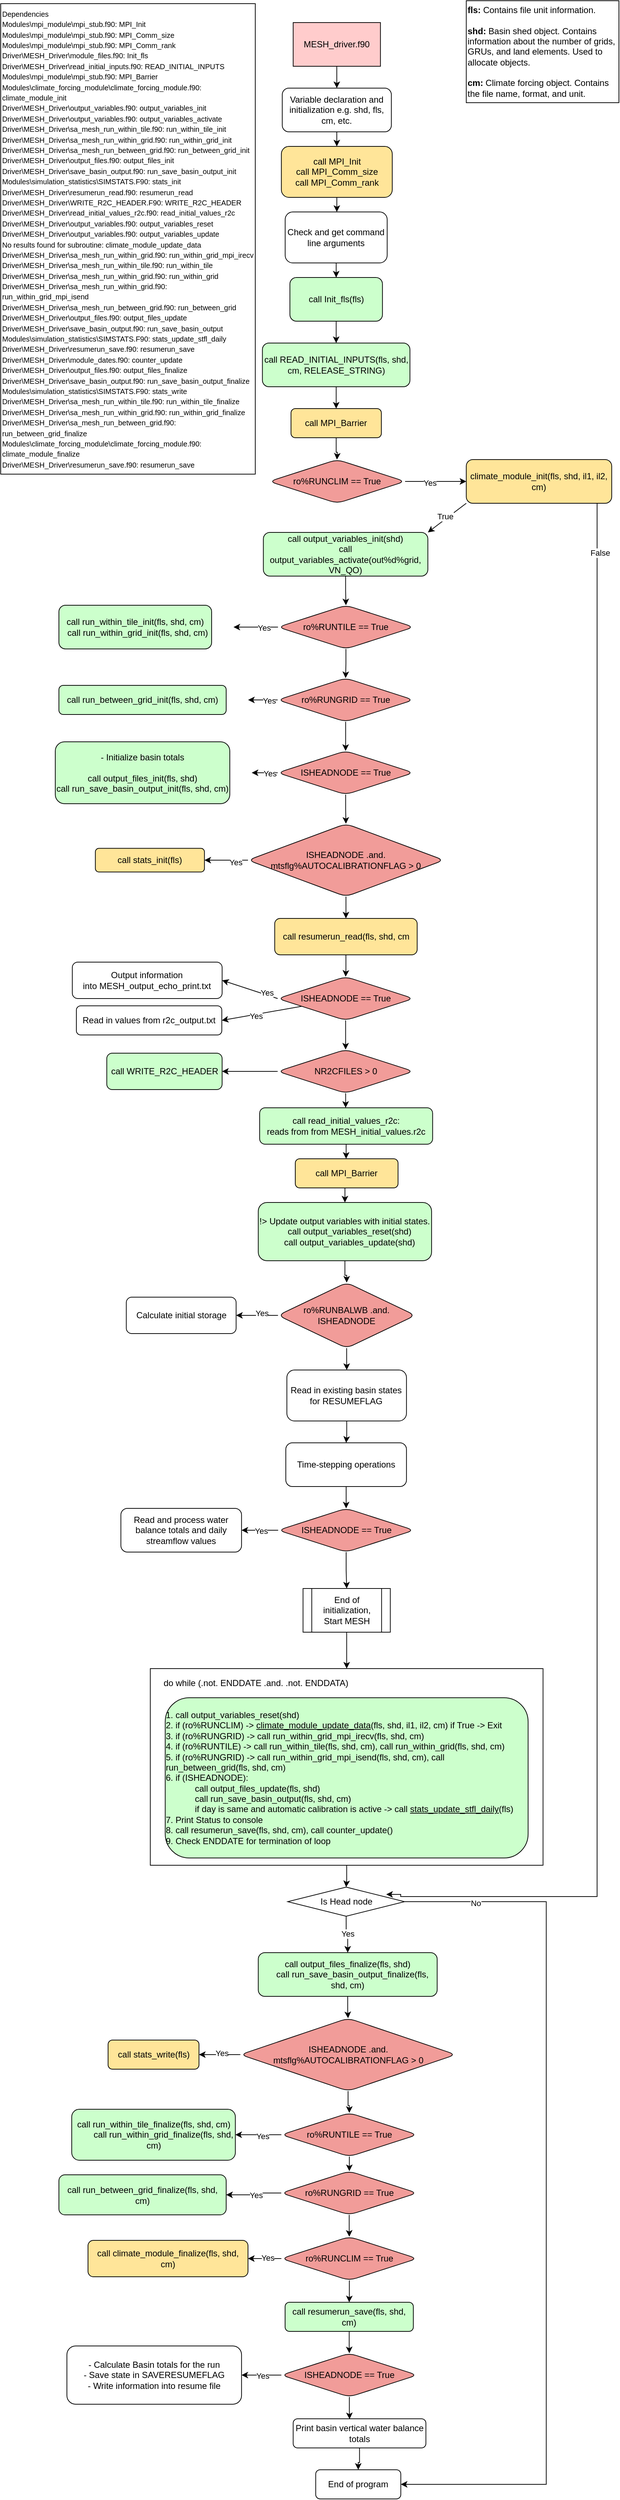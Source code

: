 <mxfile version="24.8.2">
  <diagram name="Page-1" id="9W-sOv-dYj6pa3i9w2rR">
    <mxGraphModel dx="1666" dy="749" grid="1" gridSize="10" guides="1" tooltips="1" connect="1" arrows="1" fold="1" page="1" pageScale="1" pageWidth="850" pageHeight="1100" math="0" shadow="0">
      <root>
        <mxCell id="0" />
        <mxCell id="1" parent="0" />
        <mxCell id="gUsLZl85WhMoBVwIoA4Z-2" value="" style="edgeStyle=orthogonalEdgeStyle;rounded=0;orthogonalLoop=1;jettySize=auto;html=1;" parent="1" source="18TPVLA24jC4sj1wfvUi-1" target="gUsLZl85WhMoBVwIoA4Z-1" edge="1">
          <mxGeometry relative="1" as="geometry" />
        </mxCell>
        <mxCell id="18TPVLA24jC4sj1wfvUi-1" value="MESH_driver.f90" style="rounded=0;whiteSpace=wrap;html=1;fillColor=#FFCCCC;" parent="1" vertex="1">
          <mxGeometry x="402.12" y="30" width="120" height="60" as="geometry" />
        </mxCell>
        <mxCell id="gUsLZl85WhMoBVwIoA4Z-5" value="" style="edgeStyle=orthogonalEdgeStyle;rounded=0;orthogonalLoop=1;jettySize=auto;html=1;" parent="1" source="gUsLZl85WhMoBVwIoA4Z-1" target="gUsLZl85WhMoBVwIoA4Z-4" edge="1">
          <mxGeometry relative="1" as="geometry" />
        </mxCell>
        <mxCell id="gUsLZl85WhMoBVwIoA4Z-1" value="Variable declaration and initialization e.g. shd, fls, cm, etc." style="whiteSpace=wrap;html=1;fillColor=#FFFFFF;rounded=1;" parent="1" vertex="1">
          <mxGeometry x="387.12" y="120" width="150" height="60" as="geometry" />
        </mxCell>
        <mxCell id="gUsLZl85WhMoBVwIoA4Z-7" value="" style="edgeStyle=orthogonalEdgeStyle;rounded=0;orthogonalLoop=1;jettySize=auto;html=1;" parent="1" source="gUsLZl85WhMoBVwIoA4Z-4" target="gUsLZl85WhMoBVwIoA4Z-6" edge="1">
          <mxGeometry relative="1" as="geometry" />
        </mxCell>
        <mxCell id="gUsLZl85WhMoBVwIoA4Z-4" value="call MPI_Init&lt;div&gt;call MPI_Comm_size&lt;br&gt;&lt;/div&gt;&lt;div&gt;call MPI_Comm_rank&lt;br&gt;&lt;/div&gt;" style="whiteSpace=wrap;html=1;fillColor=#FFE599;rounded=1;" parent="1" vertex="1">
          <mxGeometry x="385.87" y="200" width="152.5" height="70" as="geometry" />
        </mxCell>
        <mxCell id="gUsLZl85WhMoBVwIoA4Z-9" value="" style="edgeStyle=orthogonalEdgeStyle;rounded=0;orthogonalLoop=1;jettySize=auto;html=1;" parent="1" source="gUsLZl85WhMoBVwIoA4Z-6" target="gUsLZl85WhMoBVwIoA4Z-8" edge="1">
          <mxGeometry relative="1" as="geometry" />
        </mxCell>
        <mxCell id="gUsLZl85WhMoBVwIoA4Z-6" value="Check and get command line arguments" style="whiteSpace=wrap;html=1;fillColor=#FFFFFF;rounded=1;" parent="1" vertex="1">
          <mxGeometry x="391.12" y="290" width="140.25" height="70" as="geometry" />
        </mxCell>
        <mxCell id="gUsLZl85WhMoBVwIoA4Z-13" value="" style="edgeStyle=orthogonalEdgeStyle;rounded=0;orthogonalLoop=1;jettySize=auto;html=1;" parent="1" source="gUsLZl85WhMoBVwIoA4Z-8" target="gUsLZl85WhMoBVwIoA4Z-12" edge="1">
          <mxGeometry relative="1" as="geometry" />
        </mxCell>
        <mxCell id="gUsLZl85WhMoBVwIoA4Z-8" value="call Init_fls(fls)" style="whiteSpace=wrap;html=1;fillColor=#CCFFCC;rounded=1;" parent="1" vertex="1">
          <mxGeometry x="397.62" y="380" width="127.26" height="60" as="geometry" />
        </mxCell>
        <mxCell id="gUsLZl85WhMoBVwIoA4Z-15" value="" style="edgeStyle=orthogonalEdgeStyle;rounded=0;orthogonalLoop=1;jettySize=auto;html=1;" parent="1" source="gUsLZl85WhMoBVwIoA4Z-12" target="gUsLZl85WhMoBVwIoA4Z-14" edge="1">
          <mxGeometry relative="1" as="geometry" />
        </mxCell>
        <mxCell id="gUsLZl85WhMoBVwIoA4Z-12" value="call READ_INITIAL_INPUTS(fls, shd, cm, RELEASE_STRING)" style="whiteSpace=wrap;html=1;fillColor=#CCFFCC;rounded=1;" parent="1" vertex="1">
          <mxGeometry x="359.81" y="470" width="202.87" height="60" as="geometry" />
        </mxCell>
        <mxCell id="gUsLZl85WhMoBVwIoA4Z-17" value="" style="edgeStyle=orthogonalEdgeStyle;rounded=0;orthogonalLoop=1;jettySize=auto;html=1;" parent="1" source="gUsLZl85WhMoBVwIoA4Z-14" edge="1">
          <mxGeometry relative="1" as="geometry">
            <mxPoint x="462.296" y="630" as="targetPoint" />
          </mxGeometry>
        </mxCell>
        <mxCell id="gUsLZl85WhMoBVwIoA4Z-14" value="call MPI_Barrier" style="whiteSpace=wrap;html=1;fillColor=#FFE599;rounded=1;" parent="1" vertex="1">
          <mxGeometry x="399.13" y="560" width="124.25" height="40" as="geometry" />
        </mxCell>
        <mxCell id="gUsLZl85WhMoBVwIoA4Z-20" value="" style="edgeStyle=orthogonalEdgeStyle;rounded=0;orthogonalLoop=1;jettySize=auto;html=1;" parent="1" source="gUsLZl85WhMoBVwIoA4Z-18" target="gUsLZl85WhMoBVwIoA4Z-19" edge="1">
          <mxGeometry relative="1" as="geometry" />
        </mxCell>
        <mxCell id="gUsLZl85WhMoBVwIoA4Z-24" value="Yes" style="edgeLabel;html=1;align=center;verticalAlign=middle;resizable=0;points=[];" parent="gUsLZl85WhMoBVwIoA4Z-20" vertex="1" connectable="0">
          <mxGeometry x="-0.206" y="-2" relative="1" as="geometry">
            <mxPoint as="offset" />
          </mxGeometry>
        </mxCell>
        <mxCell id="gUsLZl85WhMoBVwIoA4Z-18" value="&lt;div&gt;ro%RUNCLIM == True&lt;/div&gt;" style="rhombus;whiteSpace=wrap;html=1;rounded=1;fillColor=#F19C99;" parent="1" vertex="1">
          <mxGeometry x="369.12" y="630" width="186.89" height="60" as="geometry" />
        </mxCell>
        <mxCell id="gUsLZl85WhMoBVwIoA4Z-22" value="" style="edgeStyle=orthogonalEdgeStyle;rounded=0;orthogonalLoop=1;jettySize=auto;html=1;entryX=0.843;entryY=0.25;entryDx=0;entryDy=0;entryPerimeter=0;" parent="1" source="gUsLZl85WhMoBVwIoA4Z-19" target="n7py1N7x749pqMvnT7BP-1" edge="1">
          <mxGeometry relative="1" as="geometry">
            <mxPoint x="553.12" y="2602.5" as="targetPoint" />
            <Array as="points">
              <mxPoint x="820" y="2603" />
              <mxPoint x="550" y="2603" />
              <mxPoint x="550" y="2600" />
            </Array>
          </mxGeometry>
        </mxCell>
        <mxCell id="gUsLZl85WhMoBVwIoA4Z-138" value="False" style="edgeLabel;html=1;align=center;verticalAlign=middle;resizable=0;points=[];" parent="gUsLZl85WhMoBVwIoA4Z-22" vertex="1" connectable="0">
          <mxGeometry x="-0.939" y="4" relative="1" as="geometry">
            <mxPoint as="offset" />
          </mxGeometry>
        </mxCell>
        <mxCell id="gUsLZl85WhMoBVwIoA4Z-25" style="rounded=0;orthogonalLoop=1;jettySize=auto;html=1;exitX=0;exitY=1;exitDx=0;exitDy=0;entryX=1;entryY=0;entryDx=0;entryDy=0;" parent="1" source="gUsLZl85WhMoBVwIoA4Z-19" target="gUsLZl85WhMoBVwIoA4Z-26" edge="1">
          <mxGeometry relative="1" as="geometry">
            <mxPoint x="530.12" y="770" as="targetPoint" />
          </mxGeometry>
        </mxCell>
        <mxCell id="gUsLZl85WhMoBVwIoA4Z-28" value="True" style="edgeLabel;html=1;align=center;verticalAlign=middle;resizable=0;points=[];" parent="gUsLZl85WhMoBVwIoA4Z-25" vertex="1" connectable="0">
          <mxGeometry x="0.032" y="-4" relative="1" as="geometry">
            <mxPoint as="offset" />
          </mxGeometry>
        </mxCell>
        <mxCell id="gUsLZl85WhMoBVwIoA4Z-19" value="climate_module_init(fls, shd, il1, il2, cm)" style="whiteSpace=wrap;html=1;fillColor=#FFE599;rounded=1;" parent="1" vertex="1">
          <mxGeometry x="640.13" y="630" width="199.99" height="60" as="geometry" />
        </mxCell>
        <mxCell id="gUsLZl85WhMoBVwIoA4Z-31" style="edgeStyle=orthogonalEdgeStyle;rounded=0;orthogonalLoop=1;jettySize=auto;html=1;entryX=0.5;entryY=0;entryDx=0;entryDy=0;" parent="1" source="gUsLZl85WhMoBVwIoA4Z-26" target="gUsLZl85WhMoBVwIoA4Z-30" edge="1">
          <mxGeometry relative="1" as="geometry" />
        </mxCell>
        <mxCell id="gUsLZl85WhMoBVwIoA4Z-26" value="call output_variables_init(shd)&lt;div&gt;call output_variables_activate(out%d%grid, VN_QO)&lt;br&gt;&lt;/div&gt;" style="whiteSpace=wrap;html=1;fillColor=#CCFFCC;rounded=1;" parent="1" vertex="1">
          <mxGeometry x="361.12" y="730" width="226.19" height="60" as="geometry" />
        </mxCell>
        <mxCell id="gUsLZl85WhMoBVwIoA4Z-33" value="" style="edgeStyle=orthogonalEdgeStyle;rounded=0;orthogonalLoop=1;jettySize=auto;html=1;" parent="1" source="gUsLZl85WhMoBVwIoA4Z-30" edge="1">
          <mxGeometry relative="1" as="geometry">
            <mxPoint x="320.12" y="860" as="targetPoint" />
          </mxGeometry>
        </mxCell>
        <mxCell id="gUsLZl85WhMoBVwIoA4Z-34" value="Yes" style="edgeLabel;html=1;align=center;verticalAlign=middle;resizable=0;points=[];" parent="gUsLZl85WhMoBVwIoA4Z-33" vertex="1" connectable="0">
          <mxGeometry x="-0.382" y="1" relative="1" as="geometry">
            <mxPoint as="offset" />
          </mxGeometry>
        </mxCell>
        <mxCell id="gUsLZl85WhMoBVwIoA4Z-38" style="edgeStyle=orthogonalEdgeStyle;rounded=0;orthogonalLoop=1;jettySize=auto;html=1;entryX=0.5;entryY=0;entryDx=0;entryDy=0;" parent="1" source="gUsLZl85WhMoBVwIoA4Z-30" target="gUsLZl85WhMoBVwIoA4Z-37" edge="1">
          <mxGeometry relative="1" as="geometry" />
        </mxCell>
        <mxCell id="gUsLZl85WhMoBVwIoA4Z-30" value="&lt;div&gt;ro%RUNTILE == True&lt;/div&gt;" style="rhombus;whiteSpace=wrap;html=1;rounded=1;fillColor=#F19C99;" parent="1" vertex="1">
          <mxGeometry x="381.23" y="830" width="186.89" height="60" as="geometry" />
        </mxCell>
        <mxCell id="gUsLZl85WhMoBVwIoA4Z-32" value="&lt;div&gt;call run_within_tile_init(fls, shd, cm)&lt;/div&gt;&lt;div&gt;&amp;nbsp; call run_within_grid_init(fls, shd, cm)&lt;/div&gt;" style="whiteSpace=wrap;html=1;fillColor=#CCFFCC;rounded=1;" parent="1" vertex="1">
          <mxGeometry x="80" y="830" width="210" height="60" as="geometry" />
        </mxCell>
        <mxCell id="gUsLZl85WhMoBVwIoA4Z-45" style="edgeStyle=orthogonalEdgeStyle;rounded=0;orthogonalLoop=1;jettySize=auto;html=1;entryX=0.5;entryY=0;entryDx=0;entryDy=0;" parent="1" source="gUsLZl85WhMoBVwIoA4Z-37" target="gUsLZl85WhMoBVwIoA4Z-44" edge="1">
          <mxGeometry relative="1" as="geometry" />
        </mxCell>
        <mxCell id="gUsLZl85WhMoBVwIoA4Z-37" value="&lt;div&gt;ro%RUNGRID == True&lt;/div&gt;" style="rhombus;whiteSpace=wrap;html=1;rounded=1;fillColor=#F19C99;" parent="1" vertex="1">
          <mxGeometry x="380.77" y="930" width="186.89" height="60" as="geometry" />
        </mxCell>
        <mxCell id="gUsLZl85WhMoBVwIoA4Z-39" value="" style="edgeStyle=orthogonalEdgeStyle;rounded=0;orthogonalLoop=1;jettySize=auto;html=1;exitX=0;exitY=0.5;exitDx=0;exitDy=0;" parent="1" source="gUsLZl85WhMoBVwIoA4Z-37" edge="1">
          <mxGeometry relative="1" as="geometry">
            <mxPoint x="391.12" y="870" as="sourcePoint" />
            <mxPoint x="340.12" y="960" as="targetPoint" />
          </mxGeometry>
        </mxCell>
        <mxCell id="gUsLZl85WhMoBVwIoA4Z-40" value="Yes" style="edgeLabel;html=1;align=center;verticalAlign=middle;resizable=0;points=[];" parent="gUsLZl85WhMoBVwIoA4Z-39" vertex="1" connectable="0">
          <mxGeometry x="-0.382" y="1" relative="1" as="geometry">
            <mxPoint as="offset" />
          </mxGeometry>
        </mxCell>
        <mxCell id="gUsLZl85WhMoBVwIoA4Z-41" value="call run_between_grid_init(fls, shd, cm)" style="whiteSpace=wrap;html=1;fillColor=#CCFFCC;rounded=1;" parent="1" vertex="1">
          <mxGeometry x="80" y="940" width="230" height="40" as="geometry" />
        </mxCell>
        <mxCell id="gUsLZl85WhMoBVwIoA4Z-50" style="edgeStyle=orthogonalEdgeStyle;rounded=0;orthogonalLoop=1;jettySize=auto;html=1;entryX=0.5;entryY=0;entryDx=0;entryDy=0;" parent="1" source="gUsLZl85WhMoBVwIoA4Z-44" target="gUsLZl85WhMoBVwIoA4Z-49" edge="1">
          <mxGeometry relative="1" as="geometry" />
        </mxCell>
        <mxCell id="gUsLZl85WhMoBVwIoA4Z-44" value="&lt;div&gt;ISHEADNODE == True&lt;/div&gt;" style="rhombus;whiteSpace=wrap;html=1;rounded=1;fillColor=#F19C99;" parent="1" vertex="1">
          <mxGeometry x="380.77" y="1030" width="186.89" height="60" as="geometry" />
        </mxCell>
        <mxCell id="gUsLZl85WhMoBVwIoA4Z-46" value="-&amp;nbsp;Initialize basin totals&lt;div&gt;&lt;br&gt;&lt;/div&gt;&lt;div&gt;&lt;div&gt;call output_files_init(fls, shd)&lt;/div&gt;&lt;div&gt;&lt;span style=&quot;background-color: initial;&quot;&gt;call run_save_basin_output_init(fls, shd, cm)&lt;/span&gt;&lt;/div&gt;&lt;/div&gt;" style="whiteSpace=wrap;html=1;fillColor=#CCFFCC;rounded=1;" parent="1" vertex="1">
          <mxGeometry x="75" y="1017.5" width="240" height="85" as="geometry" />
        </mxCell>
        <mxCell id="gUsLZl85WhMoBVwIoA4Z-47" value="" style="edgeStyle=orthogonalEdgeStyle;rounded=0;orthogonalLoop=1;jettySize=auto;html=1;exitX=0;exitY=0.5;exitDx=0;exitDy=0;entryX=1;entryY=0.5;entryDx=0;entryDy=0;" parent="1" source="gUsLZl85WhMoBVwIoA4Z-44" edge="1">
          <mxGeometry relative="1" as="geometry">
            <mxPoint x="391.12" y="970" as="sourcePoint" />
            <mxPoint x="345.12" y="1060" as="targetPoint" />
          </mxGeometry>
        </mxCell>
        <mxCell id="gUsLZl85WhMoBVwIoA4Z-48" value="Yes" style="edgeLabel;html=1;align=center;verticalAlign=middle;resizable=0;points=[];" parent="gUsLZl85WhMoBVwIoA4Z-47" vertex="1" connectable="0">
          <mxGeometry x="-0.382" y="1" relative="1" as="geometry">
            <mxPoint as="offset" />
          </mxGeometry>
        </mxCell>
        <mxCell id="gUsLZl85WhMoBVwIoA4Z-54" style="edgeStyle=orthogonalEdgeStyle;rounded=0;orthogonalLoop=1;jettySize=auto;html=1;entryX=1;entryY=0.5;entryDx=0;entryDy=0;" parent="1" source="gUsLZl85WhMoBVwIoA4Z-49" target="gUsLZl85WhMoBVwIoA4Z-52" edge="1">
          <mxGeometry relative="1" as="geometry" />
        </mxCell>
        <mxCell id="gUsLZl85WhMoBVwIoA4Z-55" value="Yes" style="edgeLabel;html=1;align=center;verticalAlign=middle;resizable=0;points=[];" parent="gUsLZl85WhMoBVwIoA4Z-54" vertex="1" connectable="0">
          <mxGeometry x="-0.436" y="3" relative="1" as="geometry">
            <mxPoint as="offset" />
          </mxGeometry>
        </mxCell>
        <mxCell id="gUsLZl85WhMoBVwIoA4Z-57" value="" style="edgeStyle=orthogonalEdgeStyle;rounded=0;orthogonalLoop=1;jettySize=auto;html=1;" parent="1" source="gUsLZl85WhMoBVwIoA4Z-49" target="gUsLZl85WhMoBVwIoA4Z-56" edge="1">
          <mxGeometry relative="1" as="geometry">
            <mxPoint x="486.957" y="1259.996" as="sourcePoint" />
          </mxGeometry>
        </mxCell>
        <mxCell id="gUsLZl85WhMoBVwIoA4Z-49" value="&lt;div&gt;ISHEADNODE .and. mtsflg%AUTOCALIBRATIONFLAG &amp;gt; 0&lt;/div&gt;" style="rhombus;whiteSpace=wrap;html=1;rounded=1;fillColor=#F19C99;" parent="1" vertex="1">
          <mxGeometry x="340" y="1130" width="269.35" height="100" as="geometry" />
        </mxCell>
        <mxCell id="gUsLZl85WhMoBVwIoA4Z-52" value="call stats_init(fls)" style="whiteSpace=wrap;html=1;fillColor=#FFE599;rounded=1;" parent="1" vertex="1">
          <mxGeometry x="130.12" y="1163.75" width="150" height="32.5" as="geometry" />
        </mxCell>
        <mxCell id="gUsLZl85WhMoBVwIoA4Z-61" style="edgeStyle=orthogonalEdgeStyle;rounded=0;orthogonalLoop=1;jettySize=auto;html=1;" parent="1" source="gUsLZl85WhMoBVwIoA4Z-56" target="gUsLZl85WhMoBVwIoA4Z-60" edge="1">
          <mxGeometry relative="1" as="geometry" />
        </mxCell>
        <mxCell id="gUsLZl85WhMoBVwIoA4Z-56" value="call resumerun_read(fls, shd, cm" style="whiteSpace=wrap;html=1;fillColor=#FFE599;rounded=1;" parent="1" vertex="1">
          <mxGeometry x="376.72" y="1260" width="195.91" height="50" as="geometry" />
        </mxCell>
        <mxCell id="gUsLZl85WhMoBVwIoA4Z-58" value="Output information into&amp;nbsp;MESH_output_echo_print.txt" style="whiteSpace=wrap;html=1;fillColor=#FFFFFF;rounded=1;" parent="1" vertex="1">
          <mxGeometry x="98.42" y="1320" width="206" height="50" as="geometry" />
        </mxCell>
        <mxCell id="gUsLZl85WhMoBVwIoA4Z-62" style="rounded=0;orthogonalLoop=1;jettySize=auto;html=1;exitX=0;exitY=0.5;exitDx=0;exitDy=0;entryX=1;entryY=0.5;entryDx=0;entryDy=0;" parent="1" source="gUsLZl85WhMoBVwIoA4Z-60" target="gUsLZl85WhMoBVwIoA4Z-58" edge="1">
          <mxGeometry relative="1" as="geometry">
            <mxPoint x="311.12" y="1355.88" as="targetPoint" />
          </mxGeometry>
        </mxCell>
        <mxCell id="u-flpIWUpxLz1rZG0Yce-4" value="Yes" style="edgeLabel;html=1;align=center;verticalAlign=middle;resizable=0;points=[];" parent="gUsLZl85WhMoBVwIoA4Z-62" vertex="1" connectable="0">
          <mxGeometry x="-0.589" y="-3" relative="1" as="geometry">
            <mxPoint as="offset" />
          </mxGeometry>
        </mxCell>
        <mxCell id="gUsLZl85WhMoBVwIoA4Z-65" style="rounded=0;orthogonalLoop=1;jettySize=auto;html=1;entryX=1;entryY=0.5;entryDx=0;entryDy=0;" parent="1" source="gUsLZl85WhMoBVwIoA4Z-60" target="gUsLZl85WhMoBVwIoA4Z-63" edge="1">
          <mxGeometry relative="1" as="geometry">
            <mxPoint x="310.12" y="1400" as="targetPoint" />
          </mxGeometry>
        </mxCell>
        <mxCell id="u-flpIWUpxLz1rZG0Yce-3" value="Yes" style="edgeLabel;html=1;align=center;verticalAlign=middle;resizable=0;points=[];" parent="gUsLZl85WhMoBVwIoA4Z-65" vertex="1" connectable="0">
          <mxGeometry x="0.152" y="2" relative="1" as="geometry">
            <mxPoint as="offset" />
          </mxGeometry>
        </mxCell>
        <mxCell id="gUsLZl85WhMoBVwIoA4Z-68" value="" style="edgeStyle=orthogonalEdgeStyle;rounded=0;orthogonalLoop=1;jettySize=auto;html=1;" parent="1" source="gUsLZl85WhMoBVwIoA4Z-60" target="gUsLZl85WhMoBVwIoA4Z-67" edge="1">
          <mxGeometry relative="1" as="geometry" />
        </mxCell>
        <mxCell id="gUsLZl85WhMoBVwIoA4Z-60" value="&lt;div&gt;ISHEADNODE == True&lt;/div&gt;" style="rhombus;whiteSpace=wrap;html=1;rounded=1;fillColor=#F19C99;" parent="1" vertex="1">
          <mxGeometry x="380.77" y="1340" width="186.89" height="60" as="geometry" />
        </mxCell>
        <mxCell id="gUsLZl85WhMoBVwIoA4Z-63" value="Read in values from r2c_output.txt" style="whiteSpace=wrap;html=1;fillColor=#FFFFFF;rounded=1;" parent="1" vertex="1">
          <mxGeometry x="104" y="1380" width="200" height="40" as="geometry" />
        </mxCell>
        <mxCell id="gUsLZl85WhMoBVwIoA4Z-70" value="" style="edgeStyle=orthogonalEdgeStyle;rounded=0;orthogonalLoop=1;jettySize=auto;html=1;" parent="1" source="gUsLZl85WhMoBVwIoA4Z-67" target="gUsLZl85WhMoBVwIoA4Z-69" edge="1">
          <mxGeometry relative="1" as="geometry" />
        </mxCell>
        <mxCell id="gUsLZl85WhMoBVwIoA4Z-72" value="" style="edgeStyle=orthogonalEdgeStyle;rounded=0;orthogonalLoop=1;jettySize=auto;html=1;" parent="1" source="gUsLZl85WhMoBVwIoA4Z-67" target="gUsLZl85WhMoBVwIoA4Z-71" edge="1">
          <mxGeometry relative="1" as="geometry" />
        </mxCell>
        <mxCell id="gUsLZl85WhMoBVwIoA4Z-67" value="&lt;div&gt;NR2CFILES &amp;gt; 0&lt;/div&gt;" style="rhombus;whiteSpace=wrap;html=1;rounded=1;fillColor=#F19C99;" parent="1" vertex="1">
          <mxGeometry x="380.77" y="1440" width="186.89" height="60" as="geometry" />
        </mxCell>
        <mxCell id="gUsLZl85WhMoBVwIoA4Z-69" value="call WRITE_R2C_HEADER" style="whiteSpace=wrap;html=1;fillColor=#CCFFCC;rounded=1;" parent="1" vertex="1">
          <mxGeometry x="145.82" y="1445" width="158.6" height="50" as="geometry" />
        </mxCell>
        <mxCell id="pa1D5qOyX0WjgCxCnoP0-2" style="edgeStyle=orthogonalEdgeStyle;rounded=0;orthogonalLoop=1;jettySize=auto;html=1;exitX=0.5;exitY=1;exitDx=0;exitDy=0;" parent="1" source="gUsLZl85WhMoBVwIoA4Z-71" target="pa1D5qOyX0WjgCxCnoP0-1" edge="1">
          <mxGeometry relative="1" as="geometry" />
        </mxCell>
        <mxCell id="gUsLZl85WhMoBVwIoA4Z-71" value="call read_initial_values_r2c:&lt;br&gt;reads from from&amp;nbsp;MESH_initial_values.r2c" style="whiteSpace=wrap;html=1;fillColor=#CCFFCC;rounded=1;" parent="1" vertex="1">
          <mxGeometry x="356.02" y="1520" width="237.85" height="50" as="geometry" />
        </mxCell>
        <mxCell id="gUsLZl85WhMoBVwIoA4Z-76" style="edgeStyle=orthogonalEdgeStyle;rounded=0;orthogonalLoop=1;jettySize=auto;html=1;entryX=0.5;entryY=0;entryDx=0;entryDy=0;" parent="1" source="gUsLZl85WhMoBVwIoA4Z-73" target="gUsLZl85WhMoBVwIoA4Z-75" edge="1">
          <mxGeometry relative="1" as="geometry" />
        </mxCell>
        <mxCell id="gUsLZl85WhMoBVwIoA4Z-73" value="&lt;div&gt;!&amp;gt; Update output variables with initial states.&lt;/div&gt;&lt;div&gt;&amp;nbsp; &amp;nbsp; call output_variables_reset(shd)&lt;/div&gt;&lt;div&gt;&amp;nbsp; &amp;nbsp; call output_variables_update(shd)&lt;/div&gt;" style="whiteSpace=wrap;html=1;fillColor=#CCFFCC;rounded=1;" parent="1" vertex="1">
          <mxGeometry x="354.12" y="1650" width="238.3" height="80" as="geometry" />
        </mxCell>
        <mxCell id="gUsLZl85WhMoBVwIoA4Z-78" style="edgeStyle=orthogonalEdgeStyle;rounded=0;orthogonalLoop=1;jettySize=auto;html=1;entryX=1;entryY=0.5;entryDx=0;entryDy=0;" parent="1" source="gUsLZl85WhMoBVwIoA4Z-75" target="gUsLZl85WhMoBVwIoA4Z-77" edge="1">
          <mxGeometry relative="1" as="geometry" />
        </mxCell>
        <mxCell id="u-flpIWUpxLz1rZG0Yce-5" value="Yes" style="edgeLabel;html=1;align=center;verticalAlign=middle;resizable=0;points=[];" parent="gUsLZl85WhMoBVwIoA4Z-78" vertex="1" connectable="0">
          <mxGeometry x="-0.228" y="-3" relative="1" as="geometry">
            <mxPoint as="offset" />
          </mxGeometry>
        </mxCell>
        <mxCell id="gUsLZl85WhMoBVwIoA4Z-80" value="" style="edgeStyle=orthogonalEdgeStyle;rounded=0;orthogonalLoop=1;jettySize=auto;html=1;" parent="1" source="gUsLZl85WhMoBVwIoA4Z-75" target="gUsLZl85WhMoBVwIoA4Z-79" edge="1">
          <mxGeometry relative="1" as="geometry" />
        </mxCell>
        <mxCell id="gUsLZl85WhMoBVwIoA4Z-75" value="&lt;div&gt;ro%RUNBALWB .and. ISHEADNODE&lt;/div&gt;" style="rhombus;whiteSpace=wrap;html=1;rounded=1;fillColor=#F19C99;" parent="1" vertex="1">
          <mxGeometry x="381.23" y="1760" width="188.89" height="90" as="geometry" />
        </mxCell>
        <mxCell id="gUsLZl85WhMoBVwIoA4Z-77" value="Calculate initial storage" style="whiteSpace=wrap;html=1;fillColor=#FFFFFF;rounded=1;" parent="1" vertex="1">
          <mxGeometry x="172.67" y="1780" width="151" height="50" as="geometry" />
        </mxCell>
        <mxCell id="gUsLZl85WhMoBVwIoA4Z-82" value="" style="edgeStyle=orthogonalEdgeStyle;rounded=0;orthogonalLoop=1;jettySize=auto;html=1;" parent="1" source="gUsLZl85WhMoBVwIoA4Z-79" target="gUsLZl85WhMoBVwIoA4Z-81" edge="1">
          <mxGeometry relative="1" as="geometry" />
        </mxCell>
        <mxCell id="gUsLZl85WhMoBVwIoA4Z-79" value="Read in existing basin states for RESUMEFLAG" style="whiteSpace=wrap;html=1;fillColor=#FFFFFF;rounded=1;" parent="1" vertex="1">
          <mxGeometry x="393.45" y="1880" width="164.45" height="70" as="geometry" />
        </mxCell>
        <mxCell id="4iPWvm5oYyeoY1g7XsAB-4" style="edgeStyle=orthogonalEdgeStyle;rounded=0;orthogonalLoop=1;jettySize=auto;html=1;" parent="1" source="gUsLZl85WhMoBVwIoA4Z-81" target="4iPWvm5oYyeoY1g7XsAB-3" edge="1">
          <mxGeometry relative="1" as="geometry" />
        </mxCell>
        <mxCell id="gUsLZl85WhMoBVwIoA4Z-81" value="Time-stepping operations" style="rounded=1;whiteSpace=wrap;html=1;fillColor=#FFFFFF;" parent="1" vertex="1">
          <mxGeometry x="391.99" y="1980" width="165.91" height="60" as="geometry" />
        </mxCell>
        <mxCell id="gUsLZl85WhMoBVwIoA4Z-90" style="edgeStyle=orthogonalEdgeStyle;rounded=0;orthogonalLoop=1;jettySize=auto;html=1;entryX=0.5;entryY=0;entryDx=0;entryDy=0;" parent="1" source="gUsLZl85WhMoBVwIoA4Z-87" target="gUsLZl85WhMoBVwIoA4Z-89" edge="1">
          <mxGeometry relative="1" as="geometry" />
        </mxCell>
        <mxCell id="gUsLZl85WhMoBVwIoA4Z-87" value="End of initialization,&lt;div&gt;Start MESH&lt;/div&gt;" style="shape=process;whiteSpace=wrap;html=1;backgroundOutline=1;" parent="1" vertex="1">
          <mxGeometry x="415.68" y="2180" width="120" height="60" as="geometry" />
        </mxCell>
        <mxCell id="gUsLZl85WhMoBVwIoA4Z-93" value="" style="group" parent="1" vertex="1" connectable="0">
          <mxGeometry x="205.68" y="2290" width="540" height="270" as="geometry" />
        </mxCell>
        <mxCell id="gUsLZl85WhMoBVwIoA4Z-89" value="" style="rounded=0;whiteSpace=wrap;html=1;align=left;" parent="gUsLZl85WhMoBVwIoA4Z-93" vertex="1">
          <mxGeometry width="540" height="270" as="geometry" />
        </mxCell>
        <mxCell id="gUsLZl85WhMoBVwIoA4Z-91" value="do while (.not. ENDDATE .and. .not. ENDDATA)" style="text;html=1;align=center;verticalAlign=middle;whiteSpace=wrap;rounded=0;" parent="gUsLZl85WhMoBVwIoA4Z-93" vertex="1">
          <mxGeometry y="10" width="290" height="20" as="geometry" />
        </mxCell>
        <mxCell id="gUsLZl85WhMoBVwIoA4Z-92" value="&lt;div style=&quot;text-align: left;&quot;&gt;&lt;span style=&quot;background-color: initial;&quot;&gt;1.&amp;nbsp;call output_variables_reset(shd)&lt;/span&gt;&lt;/div&gt;&lt;div style=&quot;text-align: left;&quot;&gt;2.&amp;nbsp;if (ro%RUNCLIM) -&amp;gt; &lt;u&gt;climate_module_update_data&lt;/u&gt;(fls, shd, il1, il2, cm) if True -&amp;gt; Exit&lt;/div&gt;&lt;div style=&quot;text-align: left;&quot;&gt;3.&amp;nbsp;if (ro%RUNGRID) -&amp;gt; call run_within_grid_mpi_irecv(fls, shd, cm)&lt;/div&gt;&lt;div style=&quot;text-align: left;&quot;&gt;4.&amp;nbsp;if (ro%RUNTILE) -&amp;gt;&amp;nbsp;&lt;span style=&quot;background-color: initial;&quot;&gt;call run_within_tile(fls, shd, cm),&lt;/span&gt;&lt;span style=&quot;background-color: initial;&quot;&gt;&amp;nbsp;call run_within_grid(fls, shd, cm)&lt;/span&gt;&lt;/div&gt;&lt;div style=&quot;text-align: left;&quot;&gt;&lt;span style=&quot;background-color: initial;&quot;&gt;5.&amp;nbsp;&lt;/span&gt;&lt;span style=&quot;background-color: initial;&quot;&gt;if (ro%RUNGRID) -&amp;gt;&amp;nbsp;&lt;/span&gt;&lt;span style=&quot;background-color: initial;&quot;&gt;call run_within_grid_mpi_isend(fls, shd, cm),&amp;nbsp;&lt;/span&gt;&lt;span style=&quot;background-color: initial;&quot;&gt;call run_between_grid(fls, shd, cm)&lt;/span&gt;&lt;/div&gt;&lt;div style=&quot;text-align: left;&quot;&gt;&lt;span style=&quot;background-color: initial;&quot;&gt;6.&amp;nbsp;&lt;/span&gt;&lt;span style=&quot;background-color: initial;&quot;&gt;if (ISHEADNODE):&lt;/span&gt;&lt;/div&gt;&lt;div style=&quot;text-align: left;&quot;&gt;&lt;span style=&quot;background-color: initial;&quot;&gt;&lt;div&gt;&lt;span style=&quot;white-space: pre;&quot;&gt;&#x9;&lt;/span&gt;&amp;nbsp; &amp;nbsp; call output_files_update(fls, shd)&lt;/div&gt;&lt;div&gt;&amp;nbsp; &amp;nbsp; &amp;nbsp; &amp;nbsp; &amp;nbsp; &amp;nbsp; call run_save_basin_output(fls, shd, cm)&lt;/div&gt;&lt;div&gt;&lt;span style=&quot;white-space: pre;&quot;&gt;&#x9;&lt;/span&gt;&amp;nbsp; &amp;nbsp; if day is same and automatic calibration is active -&amp;gt; call &lt;u&gt;stats_update_stfl_daily&lt;/u&gt;(fls)&lt;br&gt;&lt;/div&gt;&lt;div&gt;7. Print Status to console&lt;/div&gt;&lt;div&gt;8.&amp;nbsp;call resumerun_save(fls, shd, cm),&amp;nbsp;&lt;span style=&quot;background-color: initial;&quot;&gt;call counter_update()&lt;/span&gt;&lt;/div&gt;&lt;div&gt;&lt;span style=&quot;background-color: initial;&quot;&gt;9. Check&amp;nbsp;&lt;/span&gt;&lt;span style=&quot;background-color: initial;&quot;&gt;ENDDATE for termination of loop&lt;/span&gt;&lt;/div&gt;&lt;/span&gt;&lt;/div&gt;" style="rounded=1;whiteSpace=wrap;html=1;fillColor=#CCFFCC;" parent="gUsLZl85WhMoBVwIoA4Z-93" vertex="1">
          <mxGeometry x="20.5" y="40" width="498.99" height="220" as="geometry" />
        </mxCell>
        <mxCell id="gUsLZl85WhMoBVwIoA4Z-95" value="" style="edgeStyle=orthogonalEdgeStyle;rounded=0;orthogonalLoop=1;jettySize=auto;html=1;entryX=0.5;entryY=0;entryDx=0;entryDy=0;" parent="1" source="gUsLZl85WhMoBVwIoA4Z-89" target="n7py1N7x749pqMvnT7BP-1" edge="1">
          <mxGeometry relative="1" as="geometry">
            <mxPoint x="476.12" y="2590" as="targetPoint" />
          </mxGeometry>
        </mxCell>
        <mxCell id="gUsLZl85WhMoBVwIoA4Z-98" value="" style="edgeStyle=orthogonalEdgeStyle;rounded=0;orthogonalLoop=1;jettySize=auto;html=1;exitX=0.5;exitY=1;exitDx=0;exitDy=0;" parent="1" source="n7py1N7x749pqMvnT7BP-1" target="gUsLZl85WhMoBVwIoA4Z-97" edge="1">
          <mxGeometry relative="1" as="geometry">
            <mxPoint x="477.636" y="2640" as="sourcePoint" />
          </mxGeometry>
        </mxCell>
        <mxCell id="gUsLZl85WhMoBVwIoA4Z-99" value="Yes" style="edgeLabel;html=1;align=center;verticalAlign=middle;resizable=0;points=[];" parent="gUsLZl85WhMoBVwIoA4Z-98" vertex="1" connectable="0">
          <mxGeometry x="-0.099" y="2" relative="1" as="geometry">
            <mxPoint as="offset" />
          </mxGeometry>
        </mxCell>
        <mxCell id="gUsLZl85WhMoBVwIoA4Z-136" style="edgeStyle=orthogonalEdgeStyle;rounded=0;orthogonalLoop=1;jettySize=auto;html=1;entryX=1;entryY=0.5;entryDx=0;entryDy=0;" parent="1" target="gUsLZl85WhMoBVwIoA4Z-134" edge="1">
          <mxGeometry relative="1" as="geometry">
            <Array as="points">
              <mxPoint x="750.12" y="2610" />
              <mxPoint x="750.12" y="3410" />
            </Array>
            <mxPoint x="553.12" y="2610.0" as="sourcePoint" />
          </mxGeometry>
        </mxCell>
        <mxCell id="gUsLZl85WhMoBVwIoA4Z-137" value="No" style="edgeLabel;html=1;align=center;verticalAlign=middle;resizable=0;points=[];" parent="gUsLZl85WhMoBVwIoA4Z-136" vertex="1" connectable="0">
          <mxGeometry x="-0.833" y="-2" relative="1" as="geometry">
            <mxPoint as="offset" />
          </mxGeometry>
        </mxCell>
        <mxCell id="gUsLZl85WhMoBVwIoA4Z-97" value="&lt;div&gt;call output_files_finalize(fls, shd)&lt;/div&gt;&lt;div&gt;&amp;nbsp; &amp;nbsp; call run_save_basin_output_finalize(fls, shd, cm)&lt;/div&gt;" style="whiteSpace=wrap;html=1;fillColor=#CCFFCC;rounded=1;" parent="1" vertex="1">
          <mxGeometry x="354.12" y="2680" width="246" height="60" as="geometry" />
        </mxCell>
        <mxCell id="gUsLZl85WhMoBVwIoA4Z-103" value="" style="edgeStyle=orthogonalEdgeStyle;rounded=0;orthogonalLoop=1;jettySize=auto;html=1;" parent="1" source="gUsLZl85WhMoBVwIoA4Z-100" target="gUsLZl85WhMoBVwIoA4Z-102" edge="1">
          <mxGeometry relative="1" as="geometry" />
        </mxCell>
        <mxCell id="gUsLZl85WhMoBVwIoA4Z-105" value="Yes" style="edgeLabel;html=1;align=center;verticalAlign=middle;resizable=0;points=[];" parent="gUsLZl85WhMoBVwIoA4Z-103" vertex="1" connectable="0">
          <mxGeometry x="-0.096" y="-2" relative="1" as="geometry">
            <mxPoint as="offset" />
          </mxGeometry>
        </mxCell>
        <mxCell id="gUsLZl85WhMoBVwIoA4Z-107" style="edgeStyle=orthogonalEdgeStyle;rounded=0;orthogonalLoop=1;jettySize=auto;html=1;entryX=0.5;entryY=0;entryDx=0;entryDy=0;" parent="1" source="gUsLZl85WhMoBVwIoA4Z-100" target="gUsLZl85WhMoBVwIoA4Z-106" edge="1">
          <mxGeometry relative="1" as="geometry" />
        </mxCell>
        <mxCell id="gUsLZl85WhMoBVwIoA4Z-100" value="&lt;div&gt;ISHEADNODE .and. mtsflg%AUTOCALIBRATIONFLAG &amp;gt; 0&lt;/div&gt;" style="rhombus;whiteSpace=wrap;html=1;rounded=1;fillColor=#F19C99;" parent="1" vertex="1">
          <mxGeometry x="329.51" y="2770" width="296.23" height="100" as="geometry" />
        </mxCell>
        <mxCell id="gUsLZl85WhMoBVwIoA4Z-101" style="edgeStyle=orthogonalEdgeStyle;rounded=0;orthogonalLoop=1;jettySize=auto;html=1;entryX=0.5;entryY=0;entryDx=0;entryDy=0;" parent="1" source="gUsLZl85WhMoBVwIoA4Z-97" target="gUsLZl85WhMoBVwIoA4Z-100" edge="1">
          <mxGeometry relative="1" as="geometry" />
        </mxCell>
        <mxCell id="gUsLZl85WhMoBVwIoA4Z-102" value="call stats_write(fls)" style="whiteSpace=wrap;html=1;fillColor=#FFE599;rounded=1;" parent="1" vertex="1">
          <mxGeometry x="147.62" y="2800" width="125" height="40" as="geometry" />
        </mxCell>
        <mxCell id="gUsLZl85WhMoBVwIoA4Z-109" style="edgeStyle=orthogonalEdgeStyle;rounded=0;orthogonalLoop=1;jettySize=auto;html=1;entryX=1;entryY=0.5;entryDx=0;entryDy=0;" parent="1" source="gUsLZl85WhMoBVwIoA4Z-106" target="gUsLZl85WhMoBVwIoA4Z-108" edge="1">
          <mxGeometry relative="1" as="geometry">
            <mxPoint x="335.12" y="2930" as="targetPoint" />
          </mxGeometry>
        </mxCell>
        <mxCell id="gUsLZl85WhMoBVwIoA4Z-110" value="Yes" style="edgeLabel;html=1;align=center;verticalAlign=middle;resizable=0;points=[];" parent="gUsLZl85WhMoBVwIoA4Z-109" vertex="1" connectable="0">
          <mxGeometry x="-0.166" y="2" relative="1" as="geometry">
            <mxPoint as="offset" />
          </mxGeometry>
        </mxCell>
        <mxCell id="gUsLZl85WhMoBVwIoA4Z-113" style="edgeStyle=orthogonalEdgeStyle;rounded=0;orthogonalLoop=1;jettySize=auto;html=1;entryX=0.5;entryY=0;entryDx=0;entryDy=0;" parent="1" source="gUsLZl85WhMoBVwIoA4Z-106" target="gUsLZl85WhMoBVwIoA4Z-111" edge="1">
          <mxGeometry relative="1" as="geometry" />
        </mxCell>
        <mxCell id="gUsLZl85WhMoBVwIoA4Z-106" value="&lt;div&gt;ro%RUNTILE == True&lt;/div&gt;" style="rhombus;whiteSpace=wrap;html=1;rounded=1;fillColor=#F19C99;" parent="1" vertex="1">
          <mxGeometry x="385.87" y="2900" width="186.89" height="60" as="geometry" />
        </mxCell>
        <mxCell id="gUsLZl85WhMoBVwIoA4Z-108" value="&lt;div&gt;call run_within_tile_finalize(fls, shd, cm)&lt;/div&gt;&lt;div&gt;&amp;nbsp; &amp;nbsp; &amp;nbsp; &amp;nbsp; call run_within_grid_finalize(fls, shd, cm)&lt;/div&gt;" style="whiteSpace=wrap;html=1;fillColor=#CCFFCC;rounded=1;" parent="1" vertex="1">
          <mxGeometry x="97.62" y="2895" width="225" height="70" as="geometry" />
        </mxCell>
        <mxCell id="gUsLZl85WhMoBVwIoA4Z-115" style="edgeStyle=orthogonalEdgeStyle;rounded=0;orthogonalLoop=1;jettySize=auto;html=1;" parent="1" source="gUsLZl85WhMoBVwIoA4Z-111" target="gUsLZl85WhMoBVwIoA4Z-114" edge="1">
          <mxGeometry relative="1" as="geometry">
            <mxPoint x="340.12" y="3012.5" as="targetPoint" />
          </mxGeometry>
        </mxCell>
        <mxCell id="gUsLZl85WhMoBVwIoA4Z-120" value="Yes" style="edgeLabel;html=1;align=center;verticalAlign=middle;resizable=0;points=[];" parent="gUsLZl85WhMoBVwIoA4Z-115" vertex="1" connectable="0">
          <mxGeometry x="-0.117" y="3" relative="1" as="geometry">
            <mxPoint as="offset" />
          </mxGeometry>
        </mxCell>
        <mxCell id="gUsLZl85WhMoBVwIoA4Z-121" style="edgeStyle=orthogonalEdgeStyle;rounded=0;orthogonalLoop=1;jettySize=auto;html=1;entryX=0.5;entryY=0;entryDx=0;entryDy=0;" parent="1" source="gUsLZl85WhMoBVwIoA4Z-111" target="gUsLZl85WhMoBVwIoA4Z-117" edge="1">
          <mxGeometry relative="1" as="geometry" />
        </mxCell>
        <mxCell id="gUsLZl85WhMoBVwIoA4Z-111" value="&lt;div&gt;ro%RUNGRID == True&lt;/div&gt;" style="rhombus;whiteSpace=wrap;html=1;rounded=1;fillColor=#F19C99;" parent="1" vertex="1">
          <mxGeometry x="385.74" y="2980" width="186.89" height="60" as="geometry" />
        </mxCell>
        <mxCell id="gUsLZl85WhMoBVwIoA4Z-114" value="call run_between_grid_finalize(fls, shd, cm)" style="whiteSpace=wrap;html=1;fillColor=#CCFFCC;rounded=1;" parent="1" vertex="1">
          <mxGeometry x="80" y="2985" width="230" height="55" as="geometry" />
        </mxCell>
        <mxCell id="gUsLZl85WhMoBVwIoA4Z-123" style="edgeStyle=orthogonalEdgeStyle;rounded=0;orthogonalLoop=1;jettySize=auto;html=1;entryX=1;entryY=0.5;entryDx=0;entryDy=0;" parent="1" source="gUsLZl85WhMoBVwIoA4Z-117" target="gUsLZl85WhMoBVwIoA4Z-122" edge="1">
          <mxGeometry relative="1" as="geometry" />
        </mxCell>
        <mxCell id="gUsLZl85WhMoBVwIoA4Z-124" value="Yes" style="edgeLabel;html=1;align=center;verticalAlign=middle;resizable=0;points=[];" parent="gUsLZl85WhMoBVwIoA4Z-123" vertex="1" connectable="0">
          <mxGeometry x="-0.156" y="-1" relative="1" as="geometry">
            <mxPoint as="offset" />
          </mxGeometry>
        </mxCell>
        <mxCell id="gUsLZl85WhMoBVwIoA4Z-126" value="" style="edgeStyle=orthogonalEdgeStyle;rounded=0;orthogonalLoop=1;jettySize=auto;html=1;" parent="1" source="gUsLZl85WhMoBVwIoA4Z-117" target="gUsLZl85WhMoBVwIoA4Z-125" edge="1">
          <mxGeometry relative="1" as="geometry" />
        </mxCell>
        <mxCell id="gUsLZl85WhMoBVwIoA4Z-117" value="&lt;div&gt;ro%RUNCLIM == True&lt;/div&gt;" style="rhombus;whiteSpace=wrap;html=1;rounded=1;fillColor=#F19C99;" parent="1" vertex="1">
          <mxGeometry x="385.87" y="3070" width="186.89" height="60" as="geometry" />
        </mxCell>
        <mxCell id="gUsLZl85WhMoBVwIoA4Z-122" value="call&amp;nbsp;climate_module_finalize(fls, shd, cm)" style="whiteSpace=wrap;html=1;fillColor=#FFE599;rounded=1;" parent="1" vertex="1">
          <mxGeometry x="120" y="3075" width="220" height="50" as="geometry" />
        </mxCell>
        <mxCell id="gUsLZl85WhMoBVwIoA4Z-129" style="edgeStyle=orthogonalEdgeStyle;rounded=0;orthogonalLoop=1;jettySize=auto;html=1;" parent="1" source="gUsLZl85WhMoBVwIoA4Z-125" target="gUsLZl85WhMoBVwIoA4Z-127" edge="1">
          <mxGeometry relative="1" as="geometry" />
        </mxCell>
        <mxCell id="gUsLZl85WhMoBVwIoA4Z-125" value="call resumerun_save(fls, shd, cm)" style="whiteSpace=wrap;html=1;fillColor=#CCFFCC;rounded=1;" parent="1" vertex="1">
          <mxGeometry x="391.01" y="3160" width="176.34" height="40" as="geometry" />
        </mxCell>
        <mxCell id="gUsLZl85WhMoBVwIoA4Z-131" style="edgeStyle=orthogonalEdgeStyle;rounded=0;orthogonalLoop=1;jettySize=auto;html=1;" parent="1" source="gUsLZl85WhMoBVwIoA4Z-127" target="gUsLZl85WhMoBVwIoA4Z-130" edge="1">
          <mxGeometry relative="1" as="geometry">
            <mxPoint x="340.12" y="3260" as="targetPoint" />
          </mxGeometry>
        </mxCell>
        <mxCell id="u-flpIWUpxLz1rZG0Yce-7" value="Yes" style="edgeLabel;html=1;align=center;verticalAlign=middle;resizable=0;points=[];" parent="gUsLZl85WhMoBVwIoA4Z-131" vertex="1" connectable="0">
          <mxGeometry x="-0.055" y="1" relative="1" as="geometry">
            <mxPoint as="offset" />
          </mxGeometry>
        </mxCell>
        <mxCell id="gUsLZl85WhMoBVwIoA4Z-127" value="&lt;div&gt;ISHEADNODE == True&lt;/div&gt;" style="rhombus;whiteSpace=wrap;html=1;rounded=1;fillColor=#F19C99;" parent="1" vertex="1">
          <mxGeometry x="385.87" y="3230" width="186.89" height="60" as="geometry" />
        </mxCell>
        <mxCell id="gUsLZl85WhMoBVwIoA4Z-130" value="- Calculate Basin totals for the run&lt;div&gt;- Save state in&amp;nbsp;SAVERESUMEFLAG&lt;/div&gt;&lt;div&gt;- Write information into resume file&lt;/div&gt;" style="whiteSpace=wrap;html=1;fillColor=#FFFFFF;rounded=1;" parent="1" vertex="1">
          <mxGeometry x="91" y="3220" width="240.12" height="80" as="geometry" />
        </mxCell>
        <mxCell id="gUsLZl85WhMoBVwIoA4Z-135" value="" style="edgeStyle=orthogonalEdgeStyle;rounded=0;orthogonalLoop=1;jettySize=auto;html=1;" parent="1" source="gUsLZl85WhMoBVwIoA4Z-132" target="gUsLZl85WhMoBVwIoA4Z-134" edge="1">
          <mxGeometry relative="1" as="geometry" />
        </mxCell>
        <mxCell id="gUsLZl85WhMoBVwIoA4Z-132" value="Print basin vertical water balance totals" style="whiteSpace=wrap;html=1;fillColor=#FFFFFF;rounded=1;" parent="1" vertex="1">
          <mxGeometry x="402.12" y="3320" width="182.5" height="40" as="geometry" />
        </mxCell>
        <mxCell id="gUsLZl85WhMoBVwIoA4Z-133" style="edgeStyle=orthogonalEdgeStyle;rounded=0;orthogonalLoop=1;jettySize=auto;html=1;entryX=0.425;entryY=0.013;entryDx=0;entryDy=0;entryPerimeter=0;" parent="1" source="gUsLZl85WhMoBVwIoA4Z-127" target="gUsLZl85WhMoBVwIoA4Z-132" edge="1">
          <mxGeometry relative="1" as="geometry" />
        </mxCell>
        <mxCell id="gUsLZl85WhMoBVwIoA4Z-134" value="End of program" style="whiteSpace=wrap;html=1;fillColor=#FFFFFF;rounded=1;" parent="1" vertex="1">
          <mxGeometry x="433.12" y="3390" width="117" height="40" as="geometry" />
        </mxCell>
        <mxCell id="4iPWvm5oYyeoY1g7XsAB-1" value="Read and process water balance totals and daily streamflow values" style="rounded=1;whiteSpace=wrap;html=1;fillColor=#FFFFFF;" parent="1" vertex="1">
          <mxGeometry x="165.21" y="2070" width="165.91" height="60" as="geometry" />
        </mxCell>
        <mxCell id="4iPWvm5oYyeoY1g7XsAB-2" style="edgeStyle=orthogonalEdgeStyle;rounded=0;orthogonalLoop=1;jettySize=auto;html=1;entryX=1;entryY=0.5;entryDx=0;entryDy=0;" parent="1" source="4iPWvm5oYyeoY1g7XsAB-3" target="4iPWvm5oYyeoY1g7XsAB-1" edge="1">
          <mxGeometry relative="1" as="geometry" />
        </mxCell>
        <mxCell id="u-flpIWUpxLz1rZG0Yce-6" value="Yes" style="edgeLabel;html=1;align=center;verticalAlign=middle;resizable=0;points=[];" parent="4iPWvm5oYyeoY1g7XsAB-2" vertex="1" connectable="0">
          <mxGeometry x="-0.067" y="1" relative="1" as="geometry">
            <mxPoint as="offset" />
          </mxGeometry>
        </mxCell>
        <mxCell id="4iPWvm5oYyeoY1g7XsAB-5" style="edgeStyle=orthogonalEdgeStyle;rounded=0;orthogonalLoop=1;jettySize=auto;html=1;" parent="1" source="4iPWvm5oYyeoY1g7XsAB-3" target="gUsLZl85WhMoBVwIoA4Z-87" edge="1">
          <mxGeometry relative="1" as="geometry" />
        </mxCell>
        <mxCell id="4iPWvm5oYyeoY1g7XsAB-3" value="&lt;div&gt;ISHEADNODE == True&lt;/div&gt;" style="rhombus;whiteSpace=wrap;html=1;rounded=1;fillColor=#F19C99;" parent="1" vertex="1">
          <mxGeometry x="381.5" y="2070" width="186.89" height="60" as="geometry" />
        </mxCell>
        <mxCell id="4iPWvm5oYyeoY1g7XsAB-6" value="&lt;div&gt;&lt;font size=&quot;1&quot;&gt;Dependencies&lt;/font&gt;&lt;/div&gt;&lt;div&gt;&lt;font size=&quot;1&quot;&gt;Modules\mpi_module\mpi_stub.f90: MPI_Init&lt;/font&gt;&lt;/div&gt;&lt;div&gt;&lt;font size=&quot;1&quot;&gt;Modules\mpi_module\mpi_stub.f90: MPI_Comm_size&lt;/font&gt;&lt;/div&gt;&lt;div&gt;&lt;font size=&quot;1&quot;&gt;Modules\mpi_module\mpi_stub.f90: MPI_Comm_rank&lt;/font&gt;&lt;/div&gt;&lt;div&gt;&lt;font size=&quot;1&quot;&gt;Driver\MESH_Driver\module_files.f90: Init_fls&lt;/font&gt;&lt;/div&gt;&lt;div&gt;&lt;font size=&quot;1&quot;&gt;Driver\MESH_Driver\read_initial_inputs.f90: READ_INITIAL_INPUTS&lt;/font&gt;&lt;/div&gt;&lt;div&gt;&lt;font size=&quot;1&quot;&gt;Modules\mpi_module\mpi_stub.f90: MPI_Barrier&lt;/font&gt;&lt;/div&gt;&lt;div&gt;&lt;font size=&quot;1&quot;&gt;Modules\climate_forcing_module\climate_forcing_module.f90: climate_module_init&lt;/font&gt;&lt;/div&gt;&lt;div&gt;&lt;font size=&quot;1&quot;&gt;Driver\MESH_Driver\output_variables.f90: output_variables_init&lt;/font&gt;&lt;/div&gt;&lt;div&gt;&lt;font size=&quot;1&quot;&gt;Driver\MESH_Driver\output_variables.f90: output_variables_activate&lt;/font&gt;&lt;/div&gt;&lt;div&gt;&lt;font size=&quot;1&quot;&gt;Driver\MESH_Driver\sa_mesh_run_within_tile.f90: run_within_tile_init&lt;/font&gt;&lt;/div&gt;&lt;div&gt;&lt;font size=&quot;1&quot;&gt;Driver\MESH_Driver\sa_mesh_run_within_grid.f90: run_within_grid_init&lt;/font&gt;&lt;/div&gt;&lt;div&gt;&lt;font size=&quot;1&quot;&gt;Driver\MESH_Driver\sa_mesh_run_between_grid.f90: run_between_grid_init&lt;/font&gt;&lt;/div&gt;&lt;div&gt;&lt;font size=&quot;1&quot;&gt;Driver\MESH_Driver\output_files.f90: output_files_init&lt;/font&gt;&lt;/div&gt;&lt;div&gt;&lt;font size=&quot;1&quot;&gt;Driver\MESH_Driver\save_basin_output.f90: run_save_basin_output_init&lt;/font&gt;&lt;/div&gt;&lt;div&gt;&lt;font size=&quot;1&quot;&gt;Modules\simulation_statistics\SIMSTATS.F90: stats_init&lt;/font&gt;&lt;/div&gt;&lt;div&gt;&lt;font size=&quot;1&quot;&gt;Driver\MESH_Driver\resumerun_read.f90: resumerun_read&lt;/font&gt;&lt;/div&gt;&lt;div&gt;&lt;font size=&quot;1&quot;&gt;Driver\MESH_Driver\WRITE_R2C_HEADER.F90: WRITE_R2C_HEADER&lt;/font&gt;&lt;/div&gt;&lt;div&gt;&lt;font size=&quot;1&quot;&gt;Driver\MESH_Driver\read_initial_values_r2c.f90: read_initial_values_r2c&lt;/font&gt;&lt;/div&gt;&lt;div&gt;&lt;font size=&quot;1&quot;&gt;Driver\MESH_Driver\output_variables.f90: output_variables_reset&lt;/font&gt;&lt;/div&gt;&lt;div&gt;&lt;font size=&quot;1&quot;&gt;Driver\MESH_Driver\output_variables.f90: output_variables_update&lt;/font&gt;&lt;/div&gt;&lt;div&gt;&lt;font size=&quot;1&quot;&gt;No results found for subroutine: climate_module_update_data&lt;/font&gt;&lt;/div&gt;&lt;div&gt;&lt;font size=&quot;1&quot;&gt;Driver\MESH_Driver\sa_mesh_run_within_grid.f90: run_within_grid_mpi_irecv&lt;/font&gt;&lt;/div&gt;&lt;div&gt;&lt;font size=&quot;1&quot;&gt;Driver\MESH_Driver\sa_mesh_run_within_tile.f90: run_within_tile&lt;/font&gt;&lt;/div&gt;&lt;div&gt;&lt;font size=&quot;1&quot;&gt;Driver\MESH_Driver\sa_mesh_run_within_grid.f90: run_within_grid&lt;/font&gt;&lt;/div&gt;&lt;div&gt;&lt;font size=&quot;1&quot;&gt;Driver\MESH_Driver\sa_mesh_run_within_grid.f90: run_within_grid_mpi_isend&lt;/font&gt;&lt;/div&gt;&lt;div&gt;&lt;font size=&quot;1&quot;&gt;Driver\MESH_Driver\sa_mesh_run_between_grid.f90: run_between_grid&lt;/font&gt;&lt;/div&gt;&lt;div&gt;&lt;font size=&quot;1&quot;&gt;Driver\MESH_Driver\output_files.f90: output_files_update&lt;/font&gt;&lt;/div&gt;&lt;div&gt;&lt;font size=&quot;1&quot;&gt;Driver\MESH_Driver\save_basin_output.f90: run_save_basin_output&lt;/font&gt;&lt;/div&gt;&lt;div&gt;&lt;font size=&quot;1&quot;&gt;Modules\simulation_statistics\SIMSTATS.F90: stats_update_stfl_daily&lt;/font&gt;&lt;/div&gt;&lt;div&gt;&lt;font size=&quot;1&quot;&gt;Driver\MESH_Driver\resumerun_save.f90: resumerun_save&lt;/font&gt;&lt;/div&gt;&lt;div&gt;&lt;font size=&quot;1&quot;&gt;Driver\MESH_Driver\module_dates.f90: counter_update&lt;/font&gt;&lt;/div&gt;&lt;div&gt;&lt;font size=&quot;1&quot;&gt;Driver\MESH_Driver\output_files.f90: output_files_finalize&lt;/font&gt;&lt;/div&gt;&lt;div&gt;&lt;font size=&quot;1&quot;&gt;Driver\MESH_Driver\save_basin_output.f90: run_save_basin_output_finalize&lt;/font&gt;&lt;/div&gt;&lt;div&gt;&lt;font size=&quot;1&quot;&gt;Modules\simulation_statistics\SIMSTATS.F90: stats_write&lt;/font&gt;&lt;/div&gt;&lt;div&gt;&lt;font size=&quot;1&quot;&gt;Driver\MESH_Driver\sa_mesh_run_within_tile.f90: run_within_tile_finalize&lt;/font&gt;&lt;/div&gt;&lt;div&gt;&lt;font size=&quot;1&quot;&gt;Driver\MESH_Driver\sa_mesh_run_within_grid.f90: run_within_grid_finalize&lt;/font&gt;&lt;/div&gt;&lt;div&gt;&lt;font size=&quot;1&quot;&gt;Driver\MESH_Driver\sa_mesh_run_between_grid.f90: run_between_grid_finalize&lt;/font&gt;&lt;/div&gt;&lt;div&gt;&lt;font size=&quot;1&quot;&gt;Modules\climate_forcing_module\climate_forcing_module.f90: climate_module_finalize&lt;/font&gt;&lt;/div&gt;&lt;div&gt;&lt;font size=&quot;1&quot;&gt;Driver\MESH_Driver\resumerun_save.f90: resumerun_save&lt;/font&gt;&lt;/div&gt;" style="rounded=0;whiteSpace=wrap;html=1;align=left;" parent="1" vertex="1">
          <mxGeometry y="4" width="350" height="646" as="geometry" />
        </mxCell>
        <mxCell id="pa1D5qOyX0WjgCxCnoP0-3" style="edgeStyle=orthogonalEdgeStyle;rounded=0;orthogonalLoop=1;jettySize=auto;html=1;exitX=0.5;exitY=1;exitDx=0;exitDy=0;entryX=0.5;entryY=0;entryDx=0;entryDy=0;" parent="1" source="pa1D5qOyX0WjgCxCnoP0-1" target="gUsLZl85WhMoBVwIoA4Z-73" edge="1">
          <mxGeometry relative="1" as="geometry" />
        </mxCell>
        <mxCell id="pa1D5qOyX0WjgCxCnoP0-1" value="call MPI_Barrier" style="whiteSpace=wrap;html=1;fillColor=#FFE599;rounded=1;" parent="1" vertex="1">
          <mxGeometry x="405.02" y="1590" width="141.3" height="40" as="geometry" />
        </mxCell>
        <mxCell id="n7py1N7x749pqMvnT7BP-1" value="Is Head node" style="rhombus;whiteSpace=wrap;html=1;" parent="1" vertex="1">
          <mxGeometry x="394.59" y="2590" width="160.72" height="40" as="geometry" />
        </mxCell>
        <mxCell id="UKA19MoEXnuG7oIVIctO-1" value="&lt;span style=&quot;background-color: initial;&quot;&gt;&lt;b&gt;fls:&lt;/b&gt; Contains file unit information.&lt;/span&gt;&lt;div&gt;&lt;br&gt;&lt;div&gt;&lt;b style=&quot;background-color: initial;&quot;&gt;shd:&lt;/b&gt;&lt;span style=&quot;background-color: initial;&quot;&gt; Basin shed object. Contains information about the number of grids, GRUs, and land elements. Used to allocate objects.&lt;/span&gt;&lt;/div&gt;&lt;div&gt;&lt;span style=&quot;background-color: initial;&quot;&gt;&lt;br&gt;&lt;/span&gt;&lt;span style=&quot;background-color: initial;&quot;&gt;&lt;b&gt;cm:&lt;/b&gt; Climate forcing object. Contains the file name, format, and unit.&lt;/span&gt;&lt;/div&gt;&lt;/div&gt;" style="rounded=0;whiteSpace=wrap;html=1;align=left;" parent="1" vertex="1">
          <mxGeometry x="640.13" width="209.87" height="140" as="geometry" />
        </mxCell>
      </root>
    </mxGraphModel>
  </diagram>
</mxfile>
